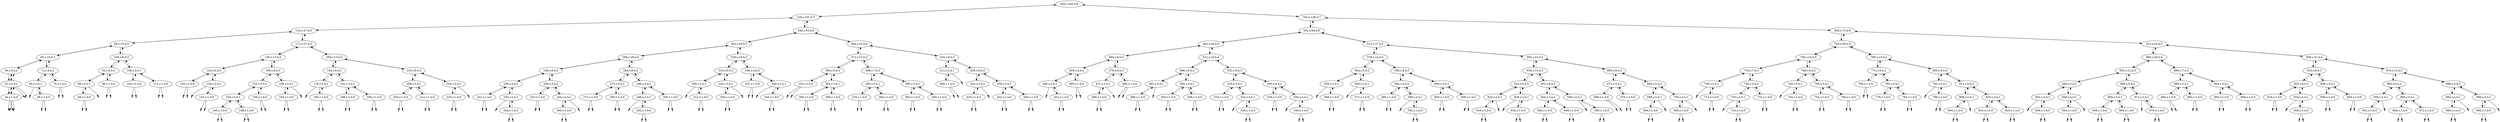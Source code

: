 digraph Blahblah{
{rank = same ; "444"};
nulll44 [shape=point];
44 -> nulll44;
44[label="44,s:1,h:0"];
44 -> 52[style=dashed];
nullr44 [shape=point];
44 -> nullr44;
52 -> 44;
52[label="52,s:2,h:1"];
52 -> 36[style=dashed];
nullr52 [shape=point];
52 -> nullr52;
36 -> 52;
36[label="36,s:5,h:2"];
36 -> 60[style=dashed];
nulll44 [shape=point];
44 -> nulll44;
44[label="44,s:1,h:0"];
44 -> 52[style=dashed];
nullr44 [shape=point];
44 -> nullr44;
52 -> 44;
52[label="52,s:2,h:1"];
52 -> 36[style=dashed];
nullr52 [shape=point];
52 -> nullr52;
36 -> 52;
60 -> 36;
60[label="60,s:10,h:3"];
60 -> 80[style=dashed];
nulll64 [shape=point];
64 -> nulll64;
64[label="64,s:2,h:1"];
64 -> 72[style=dashed];
nulll68 [shape=point];
68 -> nulll68;
68[label="68,s:1,h:0"];
68 -> 64[style=dashed];
nullr68 [shape=point];
68 -> nullr68;
64 -> 68;
72 -> 64;
72[label="72,s:4,h:2"];
72 -> 60[style=dashed];
nulll76 [shape=point];
76 -> nulll76;
76[label="76,s:1,h:0"];
76 -> 72[style=dashed];
nullr76 [shape=point];
76 -> nullr76;
72 -> 76;
60 -> 72;
80 -> 60;
80[label="80,s:19,h:4"];
80 -> 116[style=dashed];
nulll84 [shape=point];
84 -> nulll84;
84[label="84,s:1,h:0"];
84 -> 88[style=dashed];
nullr84 [shape=point];
84 -> nullr84;
88 -> 84;
88[label="88,s:2,h:1"];
88 -> 92[style=dashed];
nullr88 [shape=point];
88 -> nullr88;
92 -> 88;
92[label="92,s:4,h:2"];
92 -> 100[style=dashed];
nulll96 [shape=point];
96 -> nulll96;
96[label="96,s:1,h:0"];
96 -> 92[style=dashed];
nullr96 [shape=point];
96 -> nullr96;
92 -> 96;
100 -> 92;
100[label="100,s:8,h:3"];
100 -> 80[style=dashed];
nulll104 [shape=point];
104 -> nulll104;
104[label="104,s:1,h:0"];
104 -> 108[style=dashed];
nullr104 [shape=point];
104 -> nullr104;
108 -> 104;
108[label="108,s:3,h:1"];
108 -> 100[style=dashed];
nulll112 [shape=point];
112 -> nulll112;
112[label="112,s:1,h:0"];
112 -> 108[style=dashed];
nullr112 [shape=point];
112 -> nullr112;
108 -> 112;
100 -> 108;
80 -> 100;
116 -> 80;
116[label="116,s:47,h:6"];
116 -> 228[style=dashed];
nulll120 [shape=point];
120 -> nulll120;
120[label="120,s:1,h:0"];
120 -> 124[style=dashed];
nullr120 [shape=point];
120 -> nullr120;
124 -> 120;
124[label="124,s:4,h:2"];
124 -> 136[style=dashed];
nulll128 [shape=point];
128 -> nulll128;
128[label="128,s:2,h:1"];
128 -> 124[style=dashed];
nulll132 [shape=point];
132 -> nulll132;
132[label="132,s:1,h:0"];
132 -> 128[style=dashed];
nullr132 [shape=point];
132 -> nullr132;
128 -> 132;
124 -> 128;
136 -> 124;
136[label="136,s:13,h:4"];
136 -> 172[style=dashed];
nulll140 [shape=point];
140 -> nulll140;
140[label="140,s:1,h:0"];
140 -> 144[style=dashed];
nullr140 [shape=point];
140 -> nullr140;
144 -> 140;
144[label="144,s:3,h:1"];
144 -> 152[style=dashed];
nulll148 [shape=point];
148 -> nulll148;
148[label="148,s:1,h:0"];
148 -> 144[style=dashed];
nullr148 [shape=point];
148 -> nullr148;
144 -> 148;
152 -> 144;
152[label="152,s:5,h:2"];
152 -> 160[style=dashed];
nulll156 [shape=point];
156 -> nulll156;
156[label="156,s:1,h:0"];
156 -> 152[style=dashed];
nullr156 [shape=point];
156 -> nullr156;
152 -> 156;
160 -> 152;
160[label="160,s:8,h:3"];
160 -> 136[style=dashed];
nulll164 [shape=point];
164 -> nulll164;
164[label="164,s:1,h:0"];
164 -> 168[style=dashed];
nullr164 [shape=point];
164 -> nullr164;
168 -> 164;
168[label="168,s:2,h:1"];
168 -> 160[style=dashed];
nullr168 [shape=point];
168 -> nullr168;
160 -> 168;
136 -> 160;
172 -> 136;
172[label="172,s:27,h:5"];
172 -> 116[style=dashed];
nulll176 [shape=point];
176 -> nulll176;
176[label="176,s:2,h:1"];
176 -> 184[style=dashed];
nulll180 [shape=point];
180 -> nulll180;
180[label="180,s:1,h:0"];
180 -> 176[style=dashed];
nullr180 [shape=point];
180 -> nullr180;
176 -> 180;
184 -> 176;
184[label="184,s:6,h:2"];
184 -> 200[style=dashed];
nulll188 [shape=point];
188 -> nulll188;
188[label="188,s:1,h:0"];
188 -> 192[style=dashed];
nullr188 [shape=point];
188 -> nullr188;
192 -> 188;
192[label="192,s:3,h:1"];
192 -> 184[style=dashed];
nulll196 [shape=point];
196 -> nulll196;
196[label="196,s:1,h:0"];
196 -> 192[style=dashed];
nullr196 [shape=point];
196 -> nullr196;
192 -> 196;
184 -> 192;
200 -> 184;
200[label="200,s:13,h:3"];
200 -> 172[style=dashed];
nulll204 [shape=point];
204 -> nulll204;
204[label="204,s:1,h:0"];
204 -> 208[style=dashed];
nullr204 [shape=point];
204 -> nullr204;
208 -> 204;
208[label="208,s:3,h:1"];
208 -> 216[style=dashed];
nulll212 [shape=point];
212 -> nulll212;
212[label="212,s:1,h:0"];
212 -> 208[style=dashed];
nullr212 [shape=point];
212 -> nullr212;
208 -> 212;
216 -> 208;
216[label="216,s:6,h:2"];
216 -> 200[style=dashed];
nulll220 [shape=point];
220 -> nulll220;
220[label="220,s:1,h:0"];
220 -> 224[style=dashed];
nullr220 [shape=point];
220 -> nullr220;
224 -> 220;
224[label="224,s:2,h:1"];
224 -> 216[style=dashed];
nullr224 [shape=point];
224 -> nullr224;
216 -> 224;
200 -> 216;
172 -> 200;
116 -> 172;
228 -> 116;
228[label="228,s:101,h:7"];
228 -> 444[style=dashed];
nulll232 [shape=point];
232 -> nulll232;
232[label="232,s:1,h:0"];
232 -> 236[style=dashed];
nullr232 [shape=point];
232 -> nullr232;
236 -> 232;
236[label="236,s:4,h:2"];
236 -> 248[style=dashed];
nulll240 [shape=point];
240 -> nulll240;
240[label="240,s:2,h:1"];
240 -> 236[style=dashed];
nulll244 [shape=point];
244 -> nulll244;
244[label="244,s:1,h:0"];
244 -> 240[style=dashed];
nullr244 [shape=point];
244 -> nullr244;
240 -> 244;
236 -> 240;
248 -> 236;
248[label="248,s:9,h:3"];
248 -> 268[style=dashed];
nulll252 [shape=point];
252 -> nulll252;
252[label="252,s:1,h:0"];
252 -> 256[style=dashed];
nullr252 [shape=point];
252 -> nullr252;
256 -> 252;
256[label="256,s:4,h:2"];
256 -> 248[style=dashed];
nulll260 [shape=point];
260 -> nulll260;
260[label="260,s:1,h:0"];
260 -> 264[style=dashed];
nullr260 [shape=point];
260 -> nullr260;
264 -> 260;
264[label="264,s:2,h:1"];
264 -> 256[style=dashed];
nullr264 [shape=point];
264 -> nullr264;
256 -> 264;
248 -> 256;
268 -> 248;
268[label="268,s:18,h:4"];
268 -> 304[style=dashed];
nulll272 [shape=point];
272 -> nulll272;
272[label="272,s:1,h:0"];
272 -> 276[style=dashed];
nullr272 [shape=point];
272 -> nullr272;
276 -> 272;
276[label="276,s:3,h:1"];
276 -> 284[style=dashed];
nulll280 [shape=point];
280 -> nulll280;
280[label="280,s:1,h:0"];
280 -> 276[style=dashed];
nullr280 [shape=point];
280 -> nullr280;
276 -> 280;
284 -> 276;
284[label="284,s:8,h:3"];
284 -> 268[style=dashed];
nulll288 [shape=point];
288 -> nulll288;
288[label="288,s:2,h:1"];
288 -> 296[style=dashed];
nulll292 [shape=point];
292 -> nulll292;
292[label="292,s:1,h:0"];
292 -> 288[style=dashed];
nullr292 [shape=point];
292 -> nullr292;
288 -> 292;
296 -> 288;
296[label="296,s:4,h:2"];
296 -> 284[style=dashed];
nulll300 [shape=point];
300 -> nulll300;
300[label="300,s:1,h:0"];
300 -> 296[style=dashed];
nullr300 [shape=point];
300 -> nullr300;
296 -> 300;
284 -> 296;
268 -> 284;
304 -> 268;
304[label="304,s:29,h:5"];
304 -> 348[style=dashed];
nulll308 [shape=point];
308 -> nulll308;
308[label="308,s:2,h:1"];
308 -> 316[style=dashed];
nulll312 [shape=point];
312 -> nulll312;
312[label="312,s:1,h:0"];
312 -> 308[style=dashed];
nullr312 [shape=point];
312 -> nullr312;
308 -> 312;
316 -> 308;
316[label="316,s:5,h:2"];
316 -> 328[style=dashed];
nulll320 [shape=point];
320 -> nulll320;
320[label="320,s:1,h:0"];
320 -> 324[style=dashed];
nullr320 [shape=point];
320 -> nullr320;
324 -> 320;
324[label="324,s:2,h:1"];
324 -> 316[style=dashed];
nullr324 [shape=point];
324 -> nullr324;
316 -> 324;
328 -> 316;
328[label="328,s:10,h:3"];
328 -> 304[style=dashed];
nulll332 [shape=point];
332 -> nulll332;
332[label="332,s:1,h:0"];
332 -> 336[style=dashed];
nullr332 [shape=point];
332 -> nullr332;
336 -> 332;
336[label="336,s:4,h:2"];
336 -> 328[style=dashed];
nulll340 [shape=point];
340 -> nulll340;
340[label="340,s:2,h:1"];
340 -> 336[style=dashed];
nulll344 [shape=point];
344 -> nulll344;
344[label="344,s:1,h:0"];
344 -> 340[style=dashed];
nullr344 [shape=point];
344 -> nullr344;
340 -> 344;
336 -> 340;
328 -> 336;
304 -> 328;
348 -> 304;
348[label="348,s:53,h:6"];
348 -> 228[style=dashed];
nulll352 [shape=point];
352 -> nulll352;
352[label="352,s:1,h:0"];
352 -> 356[style=dashed];
nullr352 [shape=point];
352 -> nullr352;
356 -> 352;
356[label="356,s:5,h:2"];
356 -> 372[style=dashed];
nulll360 [shape=point];
360 -> nulll360;
360[label="360,s:1,h:0"];
360 -> 364[style=dashed];
nullr360 [shape=point];
360 -> nullr360;
364 -> 360;
364[label="364,s:3,h:1"];
364 -> 356[style=dashed];
nulll368 [shape=point];
368 -> nulll368;
368[label="368,s:1,h:0"];
368 -> 364[style=dashed];
nullr368 [shape=point];
368 -> nullr368;
364 -> 368;
356 -> 364;
372 -> 356;
372[label="372,s:13,h:3"];
372 -> 404[style=dashed];
nulll376 [shape=point];
376 -> nulll376;
376[label="376,s:1,h:0"];
376 -> 380[style=dashed];
nullr376 [shape=point];
376 -> nullr376;
380 -> 376;
380[label="380,s:3,h:1"];
380 -> 388[style=dashed];
nulll384 [shape=point];
384 -> nulll384;
384[label="384,s:1,h:0"];
384 -> 380[style=dashed];
nullr384 [shape=point];
384 -> nullr384;
380 -> 384;
388 -> 380;
388[label="388,s:7,h:2"];
388 -> 372[style=dashed];
nulll392 [shape=point];
392 -> nulll392;
392[label="392,s:1,h:0"];
392 -> 396[style=dashed];
nullr392 [shape=point];
392 -> nullr392;
396 -> 392;
396[label="396,s:3,h:1"];
396 -> 388[style=dashed];
nulll400 [shape=point];
400 -> nulll400;
400[label="400,s:1,h:0"];
400 -> 396[style=dashed];
nullr400 [shape=point];
400 -> nullr400;
396 -> 400;
388 -> 396;
372 -> 388;
404 -> 372;
404[label="404,s:23,h:4"];
404 -> 348[style=dashed];
nulll408 [shape=point];
408 -> nulll408;
408[label="408,s:1,h:0"];
408 -> 412[style=dashed];
nullr408 [shape=point];
408 -> nullr408;
412 -> 408;
412[label="412,s:2,h:1"];
412 -> 416[style=dashed];
nullr412 [shape=point];
412 -> nullr412;
416 -> 412;
416[label="416,s:9,h:3"];
416 -> 404[style=dashed];
nulll420 [shape=point];
420 -> nulll420;
420[label="420,s:1,h:0"];
420 -> 424[style=dashed];
nullr420 [shape=point];
420 -> nullr420;
424 -> 420;
424[label="424,s:2,h:1"];
424 -> 428[style=dashed];
nullr424 [shape=point];
424 -> nullr424;
428 -> 424;
428[label="428,s:6,h:2"];
428 -> 416[style=dashed];
nulll432 [shape=point];
432 -> nulll432;
432[label="432,s:1,h:0"];
432 -> 436[style=dashed];
nullr432 [shape=point];
432 -> nullr432;
436 -> 432;
436[label="436,s:3,h:1"];
436 -> 428[style=dashed];
nulll440 [shape=point];
440 -> nulll440;
440[label="440,s:1,h:0"];
440 -> 436[style=dashed];
nullr440 [shape=point];
440 -> nullr440;
436 -> 440;
428 -> 436;
416 -> 428;
404 -> 416;
348 -> 404;
228 -> 348;
444 -> 228;
444[label="444,s:240,h:8"];
nulll448 [shape=point];
448 -> nulll448;
448[label="448,s:2,h:1"];
448 -> 456[style=dashed];
nulll452 [shape=point];
452 -> nulll452;
452[label="452,s:1,h:0"];
452 -> 448[style=dashed];
nullr452 [shape=point];
452 -> nullr452;
448 -> 452;
456 -> 448;
456[label="456,s:4,h:2"];
456 -> 464[style=dashed];
nulll460 [shape=point];
460 -> nulll460;
460[label="460,s:1,h:0"];
460 -> 456[style=dashed];
nullr460 [shape=point];
460 -> nullr460;
456 -> 460;
464 -> 456;
464[label="464,s:9,h:3"];
464 -> 484[style=dashed];
nulll468 [shape=point];
468 -> nulll468;
468[label="468,s:1,h:0"];
468 -> 472[style=dashed];
nullr468 [shape=point];
468 -> nullr468;
472 -> 468;
472[label="472,s:2,h:1"];
472 -> 476[style=dashed];
nullr472 [shape=point];
472 -> nullr472;
476 -> 472;
476[label="476,s:4,h:2"];
476 -> 464[style=dashed];
nulll480 [shape=point];
480 -> nulll480;
480[label="480,s:1,h:0"];
480 -> 476[style=dashed];
nullr480 [shape=point];
480 -> nullr480;
476 -> 480;
464 -> 476;
484 -> 464;
484[label="484,s:26,h:5"];
484 -> 552[style=dashed];
nulll488 [shape=point];
488 -> nulll488;
488[label="488,s:1,h:0"];
488 -> 492[style=dashed];
nullr488 [shape=point];
488 -> nullr488;
492 -> 488;
492[label="492,s:2,h:1"];
492 -> 496[style=dashed];
nullr492 [shape=point];
492 -> nullr492;
496 -> 492;
496[label="496,s:6,h:2"];
496 -> 512[style=dashed];
nulll500 [shape=point];
500 -> nulll500;
500[label="500,s:1,h:0"];
500 -> 504[style=dashed];
nullr500 [shape=point];
500 -> nullr500;
504 -> 500;
504[label="504,s:3,h:1"];
504 -> 496[style=dashed];
nulll508 [shape=point];
508 -> nulll508;
508[label="508,s:1,h:0"];
508 -> 504[style=dashed];
nullr508 [shape=point];
508 -> nullr508;
504 -> 508;
496 -> 504;
512 -> 496;
512[label="512,s:16,h:4"];
512 -> 484[style=dashed];
nulll516 [shape=point];
516 -> nulll516;
516[label="516,s:1,h:0"];
516 -> 520[style=dashed];
nullr516 [shape=point];
516 -> nullr516;
520 -> 516;
520[label="520,s:4,h:2"];
520 -> 532[style=dashed];
nulll524 [shape=point];
524 -> nulll524;
524[label="524,s:2,h:1"];
524 -> 520[style=dashed];
nulll528 [shape=point];
528 -> nulll528;
528[label="528,s:1,h:0"];
528 -> 524[style=dashed];
nullr528 [shape=point];
528 -> nullr528;
524 -> 528;
520 -> 524;
532 -> 520;
532[label="532,s:9,h:3"];
532 -> 512[style=dashed];
nulll536 [shape=point];
536 -> nulll536;
536[label="536,s:1,h:0"];
536 -> 540[style=dashed];
nullr536 [shape=point];
536 -> nullr536;
540 -> 536;
540[label="540,s:4,h:2"];
540 -> 532[style=dashed];
nulll544 [shape=point];
544 -> nulll544;
544[label="544,s:2,h:1"];
544 -> 540[style=dashed];
nulll548 [shape=point];
548 -> nulll548;
548[label="548,s:1,h:0"];
548 -> 544[style=dashed];
nullr548 [shape=point];
548 -> nullr548;
544 -> 548;
540 -> 544;
532 -> 540;
512 -> 532;
484 -> 512;
552 -> 484;
552[label="552,s:64,h:6"];
552 -> 704[style=dashed];
nulll556 [shape=point];
556 -> nulll556;
556[label="556,s:2,h:1"];
556 -> 564[style=dashed];
nulll560 [shape=point];
560 -> nulll560;
560[label="560,s:1,h:0"];
560 -> 556[style=dashed];
nullr560 [shape=point];
560 -> nullr560;
556 -> 560;
564 -> 556;
564[label="564,s:5,h:2"];
564 -> 576[style=dashed];
nulll568 [shape=point];
568 -> nulll568;
568[label="568,s:2,h:1"];
568 -> 564[style=dashed];
nulll572 [shape=point];
572 -> nulll572;
572[label="572,s:1,h:0"];
572 -> 568[style=dashed];
nullr572 [shape=point];
572 -> nullr572;
568 -> 572;
564 -> 568;
576 -> 564;
576[label="576,s:14,h:4"];
576 -> 612[style=dashed];
nulll580 [shape=point];
580 -> nulll580;
580[label="580,s:1,h:0"];
580 -> 584[style=dashed];
nullr580 [shape=point];
580 -> nullr580;
584 -> 580;
584[label="584,s:4,h:2"];
584 -> 596[style=dashed];
nulll588 [shape=point];
588 -> nulll588;
588[label="588,s:2,h:1"];
588 -> 584[style=dashed];
nulll592 [shape=point];
592 -> nulll592;
592[label="592,s:1,h:0"];
592 -> 588[style=dashed];
nullr592 [shape=point];
592 -> nullr592;
588 -> 592;
584 -> 588;
596 -> 584;
596[label="596,s:8,h:3"];
596 -> 576[style=dashed];
nulll600 [shape=point];
600 -> nulll600;
600[label="600,s:1,h:0"];
600 -> 604[style=dashed];
nullr600 [shape=point];
600 -> nullr600;
604 -> 600;
604[label="604,s:3,h:1"];
604 -> 596[style=dashed];
nulll608 [shape=point];
608 -> nulll608;
608[label="608,s:1,h:0"];
608 -> 604[style=dashed];
nullr608 [shape=point];
608 -> nullr608;
604 -> 608;
596 -> 604;
576 -> 596;
612 -> 576;
612[label="612,s:37,h:5"];
612 -> 552[style=dashed];
nulll616 [shape=point];
616 -> nulll616;
616[label="616,s:1,h:0"];
616 -> 620[style=dashed];
nullr616 [shape=point];
616 -> nullr616;
620 -> 616;
620[label="620,s:2,h:1"];
620 -> 624[style=dashed];
nullr620 [shape=point];
620 -> nullr620;
624 -> 620;
624[label="624,s:5,h:2"];
624 -> 636[style=dashed];
nulll628 [shape=point];
628 -> nulll628;
628[label="628,s:2,h:1"];
628 -> 624[style=dashed];
nulll632 [shape=point];
632 -> nulll632;
632[label="632,s:1,h:0"];
632 -> 628[style=dashed];
nullr632 [shape=point];
632 -> nullr632;
628 -> 632;
624 -> 628;
636 -> 624;
636[label="636,s:12,h:3"];
636 -> 664[style=dashed];
nulll640 [shape=point];
640 -> nulll640;
640[label="640,s:1,h:0"];
640 -> 644[style=dashed];
nullr640 [shape=point];
640 -> nullr640;
644 -> 640;
644[label="644,s:3,h:1"];
644 -> 652[style=dashed];
nulll648 [shape=point];
648 -> nulll648;
648[label="648,s:1,h:0"];
648 -> 644[style=dashed];
nullr648 [shape=point];
648 -> nullr648;
644 -> 648;
652 -> 644;
652[label="652,s:6,h:2"];
652 -> 636[style=dashed];
nulll656 [shape=point];
656 -> nulll656;
656[label="656,s:2,h:1"];
656 -> 652[style=dashed];
nulll660 [shape=point];
660 -> nulll660;
660[label="660,s:1,h:0"];
660 -> 656[style=dashed];
nullr660 [shape=point];
660 -> nullr660;
656 -> 660;
652 -> 656;
636 -> 652;
664 -> 636;
664[label="664,s:22,h:4"];
664 -> 612[style=dashed];
nulll668 [shape=point];
668 -> nulll668;
668[label="668,s:1,h:0"];
668 -> 672[style=dashed];
nullr668 [shape=point];
668 -> nullr668;
672 -> 668;
672[label="672,s:3,h:1"];
672 -> 680[style=dashed];
nulll676 [shape=point];
676 -> nulll676;
676[label="676,s:1,h:0"];
676 -> 672[style=dashed];
nullr676 [shape=point];
676 -> nullr676;
672 -> 676;
680 -> 672;
680[label="680,s:9,h:3"];
680 -> 664[style=dashed];
nulll684 [shape=point];
684 -> nulll684;
684[label="684,s:1,h:0"];
684 -> 688[style=dashed];
nullr684 [shape=point];
684 -> nullr684;
688 -> 684;
688[label="688,s:2,h:1"];
688 -> 692[style=dashed];
nullr688 [shape=point];
688 -> nullr688;
692 -> 688;
692[label="692,s:5,h:2"];
692 -> 680[style=dashed];
nulll696 [shape=point];
696 -> nulll696;
696[label="696,s:1,h:0"];
696 -> 700[style=dashed];
nullr696 [shape=point];
696 -> nullr696;
700 -> 696;
700[label="700,s:2,h:1"];
700 -> 692[style=dashed];
nullr700 [shape=point];
700 -> nullr700;
692 -> 700;
680 -> 692;
664 -> 680;
612 -> 664;
552 -> 612;
704 -> 552;
704[label="704,s:138,h:7"];
704 -> 444[style=dashed];
nulll708 [shape=point];
708 -> nulll708;
708[label="708,s:2,h:1"];
708 -> 716[style=dashed];
nulll712 [shape=point];
712 -> nulll712;
712[label="712,s:1,h:0"];
712 -> 708[style=dashed];
nullr712 [shape=point];
712 -> nullr712;
708 -> 712;
716 -> 708;
716[label="716,s:7,h:3"];
716 -> 736[style=dashed];
nulll720 [shape=point];
720 -> nulll720;
720[label="720,s:2,h:1"];
720 -> 728[style=dashed];
nulll724 [shape=point];
724 -> nulll724;
724[label="724,s:1,h:0"];
724 -> 720[style=dashed];
nullr724 [shape=point];
724 -> nullr724;
720 -> 724;
728 -> 720;
728[label="728,s:4,h:2"];
728 -> 716[style=dashed];
nulll732 [shape=point];
732 -> nulll732;
732[label="732,s:1,h:0"];
732 -> 728[style=dashed];
nullr732 [shape=point];
732 -> nullr732;
728 -> 732;
716 -> 728;
736 -> 716;
736[label="736,s:14,h:4"];
736 -> 764[style=dashed];
nulll740 [shape=point];
740 -> nulll740;
740[label="740,s:2,h:1"];
740 -> 748[style=dashed];
nulll744 [shape=point];
744 -> nulll744;
744[label="744,s:1,h:0"];
744 -> 740[style=dashed];
nullr744 [shape=point];
744 -> nullr744;
740 -> 744;
748 -> 740;
748[label="748,s:6,h:2"];
748 -> 736[style=dashed];
nulll752 [shape=point];
752 -> nulll752;
752[label="752,s:1,h:0"];
752 -> 756[style=dashed];
nullr752 [shape=point];
752 -> nullr752;
756 -> 752;
756[label="756,s:3,h:1"];
756 -> 748[style=dashed];
nulll760 [shape=point];
760 -> nulll760;
760[label="760,s:1,h:0"];
760 -> 756[style=dashed];
nullr760 [shape=point];
760 -> nullr760;
756 -> 760;
748 -> 756;
736 -> 748;
764 -> 736;
764[label="764,s:30,h:5"];
764 -> 828[style=dashed];
nulll768 [shape=point];
768 -> nulll768;
768[label="768,s:1,h:0"];
768 -> 772[style=dashed];
nullr768 [shape=point];
768 -> nullr768;
772 -> 768;
772[label="772,s:5,h:2"];
772 -> 788[style=dashed];
nulll776 [shape=point];
776 -> nulll776;
776[label="776,s:1,h:0"];
776 -> 780[style=dashed];
nullr776 [shape=point];
776 -> nullr776;
780 -> 776;
780[label="780,s:3,h:1"];
780 -> 772[style=dashed];
nulll784 [shape=point];
784 -> nulll784;
784[label="784,s:1,h:0"];
784 -> 780[style=dashed];
nullr784 [shape=point];
784 -> nullr784;
780 -> 784;
772 -> 780;
788 -> 772;
788[label="788,s:15,h:4"];
788 -> 764[style=dashed];
nulll792 [shape=point];
792 -> nulll792;
792[label="792,s:2,h:1"];
792 -> 800[style=dashed];
nulll796 [shape=point];
796 -> nulll796;
796[label="796,s:1,h:0"];
796 -> 792[style=dashed];
nullr796 [shape=point];
796 -> nullr796;
792 -> 796;
800 -> 792;
800[label="800,s:9,h:3"];
800 -> 788[style=dashed];
nulll804 [shape=point];
804 -> nulll804;
804[label="804,s:1,h:0"];
804 -> 808[style=dashed];
nullr804 [shape=point];
804 -> nullr804;
808 -> 804;
808[label="808,s:2,h:1"];
808 -> 812[style=dashed];
nullr808 [shape=point];
808 -> nullr808;
812 -> 808;
812[label="812,s:6,h:2"];
812 -> 800[style=dashed];
nulll816 [shape=point];
816 -> nulll816;
816[label="816,s:1,h:0"];
816 -> 820[style=dashed];
nullr816 [shape=point];
816 -> nullr816;
820 -> 816;
820[label="820,s:3,h:1"];
820 -> 812[style=dashed];
nulll824 [shape=point];
824 -> nulll824;
824[label="824,s:1,h:0"];
824 -> 820[style=dashed];
nullr824 [shape=point];
824 -> nullr824;
820 -> 824;
812 -> 820;
800 -> 812;
788 -> 800;
764 -> 788;
828 -> 764;
828[label="828,s:73,h:6"];
828 -> 704[style=dashed];
nulll832 [shape=point];
832 -> nulll832;
832[label="832,s:2,h:1"];
832 -> 840[style=dashed];
nulll836 [shape=point];
836 -> nulll836;
836[label="836,s:1,h:0"];
836 -> 832[style=dashed];
nullr836 [shape=point];
836 -> nullr836;
832 -> 836;
840 -> 832;
840[label="840,s:5,h:2"];
840 -> 852[style=dashed];
nulll844 [shape=point];
844 -> nulll844;
844[label="844,s:1,h:0"];
844 -> 848[style=dashed];
nullr844 [shape=point];
844 -> nullr844;
848 -> 844;
848[label="848,s:2,h:1"];
848 -> 840[style=dashed];
nullr848 [shape=point];
848 -> nullr848;
840 -> 848;
852 -> 840;
852[label="852,s:12,h:3"];
852 -> 880[style=dashed];
nulll856 [shape=point];
856 -> nulll856;
856[label="856,s:1,h:0"];
856 -> 860[style=dashed];
nullr856 [shape=point];
856 -> nullr856;
860 -> 856;
860[label="860,s:3,h:1"];
860 -> 868[style=dashed];
nulll864 [shape=point];
864 -> nulll864;
864[label="864,s:1,h:0"];
864 -> 860[style=dashed];
nullr864 [shape=point];
864 -> nullr864;
860 -> 864;
868 -> 860;
868[label="868,s:6,h:2"];
868 -> 852[style=dashed];
nulll872 [shape=point];
872 -> nulll872;
872[label="872,s:2,h:1"];
872 -> 868[style=dashed];
nulll876 [shape=point];
876 -> nulll876;
876[label="876,s:1,h:0"];
876 -> 872[style=dashed];
nullr876 [shape=point];
876 -> nullr876;
872 -> 876;
868 -> 872;
852 -> 868;
880 -> 852;
880[label="880,s:20,h:4"];
880 -> 912[style=dashed];
nulll884 [shape=point];
884 -> nulll884;
884[label="884,s:1,h:0"];
884 -> 888[style=dashed];
nullr884 [shape=point];
884 -> nullr884;
888 -> 884;
888[label="888,s:3,h:1"];
888 -> 896[style=dashed];
nulll892 [shape=point];
892 -> nulll892;
892[label="892,s:1,h:0"];
892 -> 888[style=dashed];
nullr892 [shape=point];
892 -> nullr892;
888 -> 892;
896 -> 888;
896[label="896,s:7,h:2"];
896 -> 880[style=dashed];
nulll900 [shape=point];
900 -> nulll900;
900[label="900,s:1,h:0"];
900 -> 904[style=dashed];
nullr900 [shape=point];
900 -> nullr900;
904 -> 900;
904[label="904,s:3,h:1"];
904 -> 896[style=dashed];
nulll908 [shape=point];
908 -> nulll908;
908[label="908,s:1,h:0"];
908 -> 904[style=dashed];
nullr908 [shape=point];
908 -> nullr908;
904 -> 908;
896 -> 904;
880 -> 896;
912 -> 880;
912[label="912,s:42,h:5"];
912 -> 828[style=dashed];
nulll916 [shape=point];
916 -> nulll916;
916[label="916,s:1,h:0"];
916 -> 920[style=dashed];
nullr916 [shape=point];
916 -> nullr916;
920 -> 916;
920[label="920,s:4,h:2"];
920 -> 932[style=dashed];
nulll924 [shape=point];
924 -> nulll924;
924[label="924,s:2,h:1"];
924 -> 920[style=dashed];
nulll928 [shape=point];
928 -> nulll928;
928[label="928,s:1,h:0"];
928 -> 924[style=dashed];
nullr928 [shape=point];
928 -> nullr928;
924 -> 928;
920 -> 924;
932 -> 920;
932[label="932,s:8,h:3"];
932 -> 948[style=dashed];
nulll936 [shape=point];
936 -> nulll936;
936[label="936,s:1,h:0"];
936 -> 940[style=dashed];
nullr936 [shape=point];
936 -> nullr936;
940 -> 936;
940[label="940,s:3,h:1"];
940 -> 932[style=dashed];
nulll944 [shape=point];
944 -> nulll944;
944[label="944,s:1,h:0"];
944 -> 940[style=dashed];
nullr944 [shape=point];
944 -> nullr944;
940 -> 944;
932 -> 940;
948 -> 932;
948[label="948,s:21,h:4"];
948 -> 912[style=dashed];
nulll952 [shape=point];
952 -> nulll952;
952[label="952,s:1,h:0"];
952 -> 956[style=dashed];
nullr952 [shape=point];
952 -> nullr952;
956 -> 952;
956[label="956,s:2,h:1"];
956 -> 960[style=dashed];
nullr956 [shape=point];
956 -> nullr956;
960 -> 956;
960[label="960,s:6,h:2"];
960 -> 976[style=dashed];
nulll964 [shape=point];
964 -> nulll964;
964[label="964,s:1,h:0"];
964 -> 968[style=dashed];
nullr964 [shape=point];
964 -> nullr964;
968 -> 964;
968[label="968,s:3,h:1"];
968 -> 960[style=dashed];
nulll972 [shape=point];
972 -> nulll972;
972[label="972,s:1,h:0"];
972 -> 968[style=dashed];
nullr972 [shape=point];
972 -> nullr972;
968 -> 972;
960 -> 968;
976 -> 960;
976[label="976,s:12,h:3"];
976 -> 948[style=dashed];
nulll980 [shape=point];
980 -> nulll980;
980[label="980,s:1,h:0"];
980 -> 984[style=dashed];
nullr980 [shape=point];
980 -> nullr980;
984 -> 980;
984[label="984,s:2,h:1"];
984 -> 988[style=dashed];
nullr984 [shape=point];
984 -> nullr984;
988 -> 984;
988[label="988,s:5,h:2"];
988 -> 976[style=dashed];
nulll992 [shape=point];
992 -> nulll992;
992[label="992,s:1,h:0"];
992 -> 996[style=dashed];
nullr992 [shape=point];
992 -> nullr992;
996 -> 992;
996[label="996,s:2,h:1"];
996 -> 988[style=dashed];
nullr996 [shape=point];
996 -> nullr996;
988 -> 996;
976 -> 988;
948 -> 976;
912 -> 948;
828 -> 912;
704 -> 828;
444 -> 704;
}
